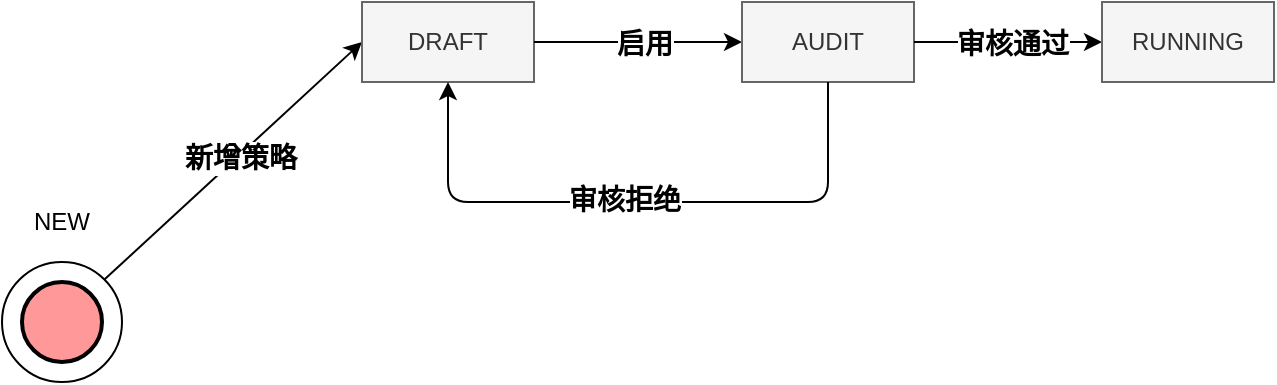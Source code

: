 <mxfile version="14.1.8" type="github">
  <diagram id="ri83RYFN3dATd4j_m0nU" name="Page-1">
    <mxGraphModel dx="1257" dy="786" grid="1" gridSize="10" guides="1" tooltips="1" connect="1" arrows="1" fold="1" page="1" pageScale="1" pageWidth="827" pageHeight="1169" math="0" shadow="0">
      <root>
        <mxCell id="0" />
        <mxCell id="1" parent="0" />
        <mxCell id="SdU93z3-RCb_yifvpd7z-5" value="" style="group" vertex="1" connectable="0" parent="1">
          <mxGeometry x="130" y="300" width="60" height="90" as="geometry" />
        </mxCell>
        <mxCell id="SdU93z3-RCb_yifvpd7z-2" value="" style="ellipse;whiteSpace=wrap;html=1;aspect=fixed;" vertex="1" parent="SdU93z3-RCb_yifvpd7z-5">
          <mxGeometry y="30" width="60" height="60" as="geometry" />
        </mxCell>
        <mxCell id="SdU93z3-RCb_yifvpd7z-1" value="" style="ellipse;whiteSpace=wrap;html=1;aspect=fixed;strokeWidth=2;fillColor=#FF9999;" vertex="1" parent="SdU93z3-RCb_yifvpd7z-5">
          <mxGeometry x="10" y="40" width="40" height="40" as="geometry" />
        </mxCell>
        <mxCell id="SdU93z3-RCb_yifvpd7z-3" value="NEW" style="text;html=1;strokeColor=none;fillColor=none;align=center;verticalAlign=middle;whiteSpace=wrap;rounded=0;" vertex="1" parent="SdU93z3-RCb_yifvpd7z-5">
          <mxGeometry x="10" width="40" height="20" as="geometry" />
        </mxCell>
        <mxCell id="SdU93z3-RCb_yifvpd7z-6" value="" style="endArrow=classic;html=1;exitX=1;exitY=0;exitDx=0;exitDy=0;entryX=0;entryY=0.5;entryDx=0;entryDy=0;" edge="1" parent="1" source="SdU93z3-RCb_yifvpd7z-2" target="SdU93z3-RCb_yifvpd7z-8">
          <mxGeometry width="50" height="50" relative="1" as="geometry">
            <mxPoint x="210" y="300" as="sourcePoint" />
            <mxPoint x="350" y="210" as="targetPoint" />
          </mxGeometry>
        </mxCell>
        <mxCell id="SdU93z3-RCb_yifvpd7z-7" value="&lt;b&gt;&lt;font style=&quot;font-size: 14px&quot;&gt;新增策略&lt;/font&gt;&lt;/b&gt;" style="edgeLabel;html=1;align=center;verticalAlign=middle;resizable=0;points=[];" vertex="1" connectable="0" parent="SdU93z3-RCb_yifvpd7z-6">
          <mxGeometry x="0.046" y="-1" relative="1" as="geometry">
            <mxPoint as="offset" />
          </mxGeometry>
        </mxCell>
        <mxCell id="SdU93z3-RCb_yifvpd7z-8" value="DRAFT" style="rounded=0;whiteSpace=wrap;html=1;strokeWidth=1;fillColor=#f5f5f5;strokeColor=#666666;fontColor=#333333;" vertex="1" parent="1">
          <mxGeometry x="310" y="200" width="86" height="40" as="geometry" />
        </mxCell>
        <mxCell id="SdU93z3-RCb_yifvpd7z-9" value="" style="endArrow=classic;html=1;exitX=1;exitY=0.5;exitDx=0;exitDy=0;" edge="1" parent="1" source="SdU93z3-RCb_yifvpd7z-8" target="SdU93z3-RCb_yifvpd7z-11">
          <mxGeometry width="50" height="50" relative="1" as="geometry">
            <mxPoint x="191.213" y="348.787" as="sourcePoint" />
            <mxPoint x="510" y="220" as="targetPoint" />
          </mxGeometry>
        </mxCell>
        <mxCell id="SdU93z3-RCb_yifvpd7z-10" value="&lt;b&gt;&lt;font style=&quot;font-size: 14px&quot;&gt;启用&lt;/font&gt;&lt;/b&gt;" style="edgeLabel;html=1;align=center;verticalAlign=middle;resizable=0;points=[];" vertex="1" connectable="0" parent="SdU93z3-RCb_yifvpd7z-9">
          <mxGeometry x="0.046" y="-1" relative="1" as="geometry">
            <mxPoint as="offset" />
          </mxGeometry>
        </mxCell>
        <mxCell id="SdU93z3-RCb_yifvpd7z-11" value="AUDIT" style="rounded=0;whiteSpace=wrap;html=1;strokeWidth=1;fillColor=#f5f5f5;strokeColor=#666666;fontColor=#333333;" vertex="1" parent="1">
          <mxGeometry x="500" y="200" width="86" height="40" as="geometry" />
        </mxCell>
        <mxCell id="SdU93z3-RCb_yifvpd7z-12" value="" style="endArrow=classic;html=1;exitX=1;exitY=0.5;exitDx=0;exitDy=0;" edge="1" parent="1" source="SdU93z3-RCb_yifvpd7z-11" target="SdU93z3-RCb_yifvpd7z-14">
          <mxGeometry width="50" height="50" relative="1" as="geometry">
            <mxPoint x="640" y="219.5" as="sourcePoint" />
            <mxPoint x="700" y="220" as="targetPoint" />
          </mxGeometry>
        </mxCell>
        <mxCell id="SdU93z3-RCb_yifvpd7z-13" value="&lt;b&gt;&lt;font style=&quot;font-size: 14px&quot;&gt;审核通过&lt;/font&gt;&lt;/b&gt;" style="edgeLabel;html=1;align=center;verticalAlign=middle;resizable=0;points=[];" vertex="1" connectable="0" parent="SdU93z3-RCb_yifvpd7z-12">
          <mxGeometry x="0.046" y="-1" relative="1" as="geometry">
            <mxPoint as="offset" />
          </mxGeometry>
        </mxCell>
        <mxCell id="SdU93z3-RCb_yifvpd7z-14" value="RUNNING" style="rounded=0;whiteSpace=wrap;html=1;strokeWidth=1;fillColor=#f5f5f5;strokeColor=#666666;fontColor=#333333;" vertex="1" parent="1">
          <mxGeometry x="680" y="200" width="86" height="40" as="geometry" />
        </mxCell>
        <mxCell id="SdU93z3-RCb_yifvpd7z-17" value="" style="endArrow=classic;html=1;exitX=0.5;exitY=1;exitDx=0;exitDy=0;edgeStyle=orthogonalEdgeStyle;entryX=0.5;entryY=1;entryDx=0;entryDy=0;" edge="1" parent="1" source="SdU93z3-RCb_yifvpd7z-11" target="SdU93z3-RCb_yifvpd7z-8">
          <mxGeometry width="50" height="50" relative="1" as="geometry">
            <mxPoint x="596" y="230" as="sourcePoint" />
            <mxPoint x="540" y="340" as="targetPoint" />
            <Array as="points">
              <mxPoint x="543" y="300" />
              <mxPoint x="353" y="300" />
            </Array>
          </mxGeometry>
        </mxCell>
        <mxCell id="SdU93z3-RCb_yifvpd7z-18" value="&lt;b&gt;&lt;font style=&quot;font-size: 14px&quot;&gt;审核拒绝&lt;/font&gt;&lt;/b&gt;" style="edgeLabel;html=1;align=center;verticalAlign=middle;resizable=0;points=[];" vertex="1" connectable="0" parent="SdU93z3-RCb_yifvpd7z-17">
          <mxGeometry x="0.046" y="-1" relative="1" as="geometry">
            <mxPoint as="offset" />
          </mxGeometry>
        </mxCell>
      </root>
    </mxGraphModel>
  </diagram>
</mxfile>
